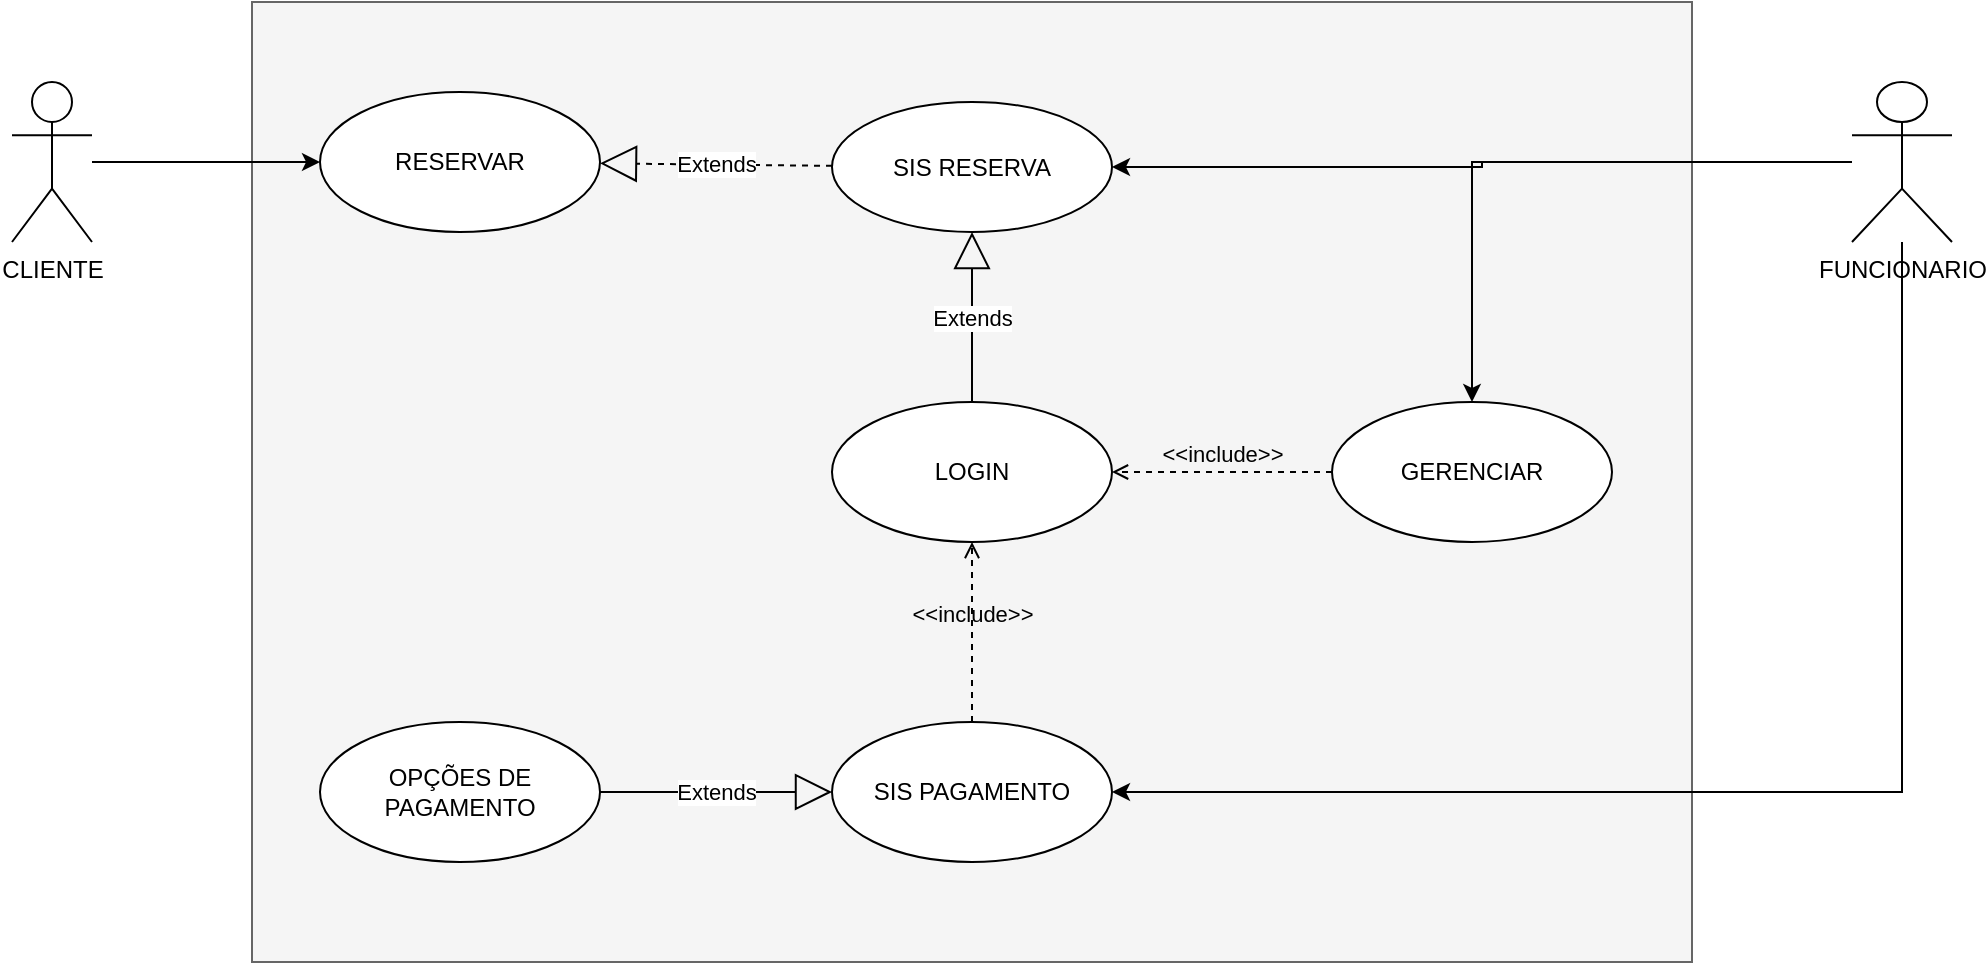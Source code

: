 <mxfile version="13.9.9" type="github">
  <diagram id="8iLvGpd113q0YUatb3TL" name="Page-1">
    <mxGraphModel dx="1038" dy="575" grid="1" gridSize="10" guides="1" tooltips="1" connect="1" arrows="1" fold="1" page="1" pageScale="1" pageWidth="827" pageHeight="1169" math="0" shadow="0">
      <root>
        <mxCell id="0" />
        <mxCell id="1" parent="0" />
        <mxCell id="D6q7JnTMNo8dkBRFwo8_-1" value="" style="rounded=0;whiteSpace=wrap;html=1;fillColor=#f5f5f5;strokeColor=#666666;fontColor=#333333;" vertex="1" parent="1">
          <mxGeometry x="240" y="80" width="720" height="480" as="geometry" />
        </mxCell>
        <mxCell id="D6q7JnTMNo8dkBRFwo8_-7" value="" style="edgeStyle=orthogonalEdgeStyle;rounded=0;orthogonalLoop=1;jettySize=auto;html=1;" edge="1" parent="1" source="D6q7JnTMNo8dkBRFwo8_-2" target="D6q7JnTMNo8dkBRFwo8_-6">
          <mxGeometry relative="1" as="geometry" />
        </mxCell>
        <mxCell id="D6q7JnTMNo8dkBRFwo8_-2" value="&lt;div&gt;CLIENTE&lt;/div&gt;&lt;div&gt;&lt;br&gt;&lt;/div&gt;" style="shape=umlActor;verticalLabelPosition=bottom;verticalAlign=top;html=1;" vertex="1" parent="1">
          <mxGeometry x="120" y="120" width="40" height="80" as="geometry" />
        </mxCell>
        <mxCell id="D6q7JnTMNo8dkBRFwo8_-6" value="&lt;div&gt;RESERVAR&lt;/div&gt;" style="ellipse;whiteSpace=wrap;html=1;" vertex="1" parent="1">
          <mxGeometry x="274" y="125" width="140" height="70" as="geometry" />
        </mxCell>
        <mxCell id="D6q7JnTMNo8dkBRFwo8_-8" value="&lt;div&gt;SIS RESERVA&lt;/div&gt;" style="ellipse;whiteSpace=wrap;html=1;" vertex="1" parent="1">
          <mxGeometry x="530" y="130" width="140" height="65" as="geometry" />
        </mxCell>
        <mxCell id="D6q7JnTMNo8dkBRFwo8_-12" value="Extends" style="endArrow=block;endSize=16;endFill=0;html=1;dashed=1;" edge="1" parent="1" source="D6q7JnTMNo8dkBRFwo8_-8" target="D6q7JnTMNo8dkBRFwo8_-6">
          <mxGeometry width="160" relative="1" as="geometry">
            <mxPoint x="330" y="300" as="sourcePoint" />
            <mxPoint x="490" y="300" as="targetPoint" />
          </mxGeometry>
        </mxCell>
        <mxCell id="D6q7JnTMNo8dkBRFwo8_-13" value="&lt;div&gt;SIS PAGAMENTO&lt;/div&gt;" style="ellipse;whiteSpace=wrap;html=1;" vertex="1" parent="1">
          <mxGeometry x="530" y="440" width="140" height="70" as="geometry" />
        </mxCell>
        <mxCell id="D6q7JnTMNo8dkBRFwo8_-14" value="&amp;lt;&amp;lt;include&amp;gt;&amp;gt;" style="edgeStyle=none;html=1;endArrow=open;verticalAlign=bottom;dashed=1;labelBackgroundColor=none;" edge="1" parent="1" source="D6q7JnTMNo8dkBRFwo8_-13" target="D6q7JnTMNo8dkBRFwo8_-24">
          <mxGeometry width="160" relative="1" as="geometry">
            <mxPoint x="330" y="300" as="sourcePoint" />
            <mxPoint x="490" y="300" as="targetPoint" />
          </mxGeometry>
        </mxCell>
        <mxCell id="D6q7JnTMNo8dkBRFwo8_-18" value="" style="edgeStyle=orthogonalEdgeStyle;rounded=0;orthogonalLoop=1;jettySize=auto;html=1;entryX=0.5;entryY=0;entryDx=0;entryDy=0;" edge="1" parent="1" source="D6q7JnTMNo8dkBRFwo8_-17" target="D6q7JnTMNo8dkBRFwo8_-19">
          <mxGeometry relative="1" as="geometry">
            <Array as="points">
              <mxPoint x="850" y="160" />
            </Array>
          </mxGeometry>
        </mxCell>
        <mxCell id="D6q7JnTMNo8dkBRFwo8_-29" style="edgeStyle=orthogonalEdgeStyle;rounded=0;orthogonalLoop=1;jettySize=auto;html=1;entryX=1;entryY=0.5;entryDx=0;entryDy=0;endArrow=classic;endFill=1;" edge="1" parent="1" source="D6q7JnTMNo8dkBRFwo8_-17" target="D6q7JnTMNo8dkBRFwo8_-13">
          <mxGeometry relative="1" as="geometry">
            <Array as="points">
              <mxPoint x="1065" y="475" />
            </Array>
          </mxGeometry>
        </mxCell>
        <mxCell id="D6q7JnTMNo8dkBRFwo8_-37" style="edgeStyle=orthogonalEdgeStyle;rounded=0;orthogonalLoop=1;jettySize=auto;html=1;endArrow=classic;endFill=1;" edge="1" parent="1" source="D6q7JnTMNo8dkBRFwo8_-17" target="D6q7JnTMNo8dkBRFwo8_-8">
          <mxGeometry relative="1" as="geometry" />
        </mxCell>
        <mxCell id="D6q7JnTMNo8dkBRFwo8_-17" value="&lt;div&gt;FUNCIONARIO&lt;/div&gt;" style="shape=umlActor;verticalLabelPosition=bottom;verticalAlign=top;html=1;outlineConnect=0;" vertex="1" parent="1">
          <mxGeometry x="1040" y="120" width="50" height="80" as="geometry" />
        </mxCell>
        <mxCell id="D6q7JnTMNo8dkBRFwo8_-19" value="&lt;div&gt;GERENCIAR&lt;/div&gt;" style="ellipse;whiteSpace=wrap;html=1;" vertex="1" parent="1">
          <mxGeometry x="780" y="280" width="140" height="70" as="geometry" />
        </mxCell>
        <mxCell id="D6q7JnTMNo8dkBRFwo8_-24" value="&lt;div&gt;LOGIN&lt;br&gt;&lt;/div&gt;" style="ellipse;whiteSpace=wrap;html=1;" vertex="1" parent="1">
          <mxGeometry x="530" y="280" width="140" height="70" as="geometry" />
        </mxCell>
        <mxCell id="D6q7JnTMNo8dkBRFwo8_-27" value="Extends" style="endArrow=block;endSize=16;endFill=0;html=1;" edge="1" parent="1" source="D6q7JnTMNo8dkBRFwo8_-24" target="D6q7JnTMNo8dkBRFwo8_-8">
          <mxGeometry width="160" relative="1" as="geometry">
            <mxPoint x="550" y="310" as="sourcePoint" />
            <mxPoint x="710" y="310" as="targetPoint" />
          </mxGeometry>
        </mxCell>
        <mxCell id="D6q7JnTMNo8dkBRFwo8_-30" value="&amp;lt;&amp;lt;include&amp;gt;&amp;gt;" style="edgeStyle=none;html=1;endArrow=open;verticalAlign=bottom;dashed=1;labelBackgroundColor=none;entryX=1;entryY=0.5;entryDx=0;entryDy=0;exitX=0;exitY=0.5;exitDx=0;exitDy=0;" edge="1" parent="1" source="D6q7JnTMNo8dkBRFwo8_-19" target="D6q7JnTMNo8dkBRFwo8_-24">
          <mxGeometry width="160" relative="1" as="geometry">
            <mxPoint x="680" y="300" as="sourcePoint" />
            <mxPoint x="840" y="300" as="targetPoint" />
          </mxGeometry>
        </mxCell>
        <mxCell id="D6q7JnTMNo8dkBRFwo8_-35" value="OPÇÕES DE PAGAMENTO" style="ellipse;whiteSpace=wrap;html=1;" vertex="1" parent="1">
          <mxGeometry x="274" y="440" width="140" height="70" as="geometry" />
        </mxCell>
        <mxCell id="D6q7JnTMNo8dkBRFwo8_-36" value="Extends" style="endArrow=block;endSize=16;endFill=0;html=1;exitX=1;exitY=0.5;exitDx=0;exitDy=0;entryX=0;entryY=0.5;entryDx=0;entryDy=0;" edge="1" parent="1" source="D6q7JnTMNo8dkBRFwo8_-35" target="D6q7JnTMNo8dkBRFwo8_-13">
          <mxGeometry width="160" relative="1" as="geometry">
            <mxPoint x="420" y="490" as="sourcePoint" />
            <mxPoint x="710" y="310" as="targetPoint" />
          </mxGeometry>
        </mxCell>
      </root>
    </mxGraphModel>
  </diagram>
</mxfile>
